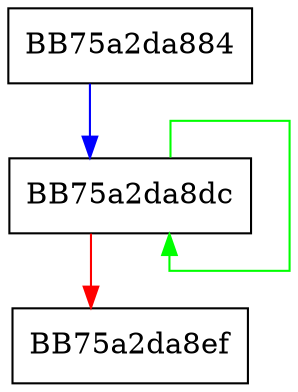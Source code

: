 digraph CAPTURED_OPTIONAL_HEADER {
  node [shape="box"];
  graph [splines=ortho];
  BB75a2da884 -> BB75a2da8dc [color="blue"];
  BB75a2da8dc -> BB75a2da8dc [color="green"];
  BB75a2da8dc -> BB75a2da8ef [color="red"];
}